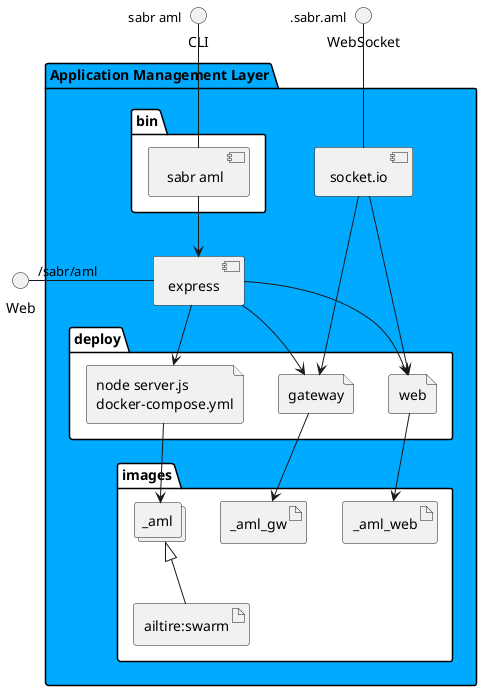 @startuml
  interface CLI
  interface Web
  interface WebSocket
package "Application Management Layer" #00aaff {
  component express as REST
  component socket.io as socket
  folder bin #ffffff {
    component " sabr aml" as binName
  }
  binName --> REST

  folder deploy #ffffff {
      file "node server.js\ndocker-compose.yml" as _aml_container
      REST --> _aml_container

  
    file "web" as web_container
    REST --> web_container
    socket ---> web_container
  
    file "gateway" as gateway_container
    REST --> gateway_container
    socket ---> gateway_container
  
  }
  folder images #ffffff {
    collections "_aml" as _amlimage
    artifact "ailtire:swarm" as ailtireswarm
    _amlimage <|-- ailtireswarm
    _aml_container --> _amlimage

  
      artifact _aml_web
      web_container --> _aml_web
    
      artifact _aml_gw
      gateway_container --> _aml_gw
    
  }
}
CLI " sabr aml" -- binName
Web "/sabr/aml" - REST
WebSocket ".sabr.aml" -- socket

@enduml
